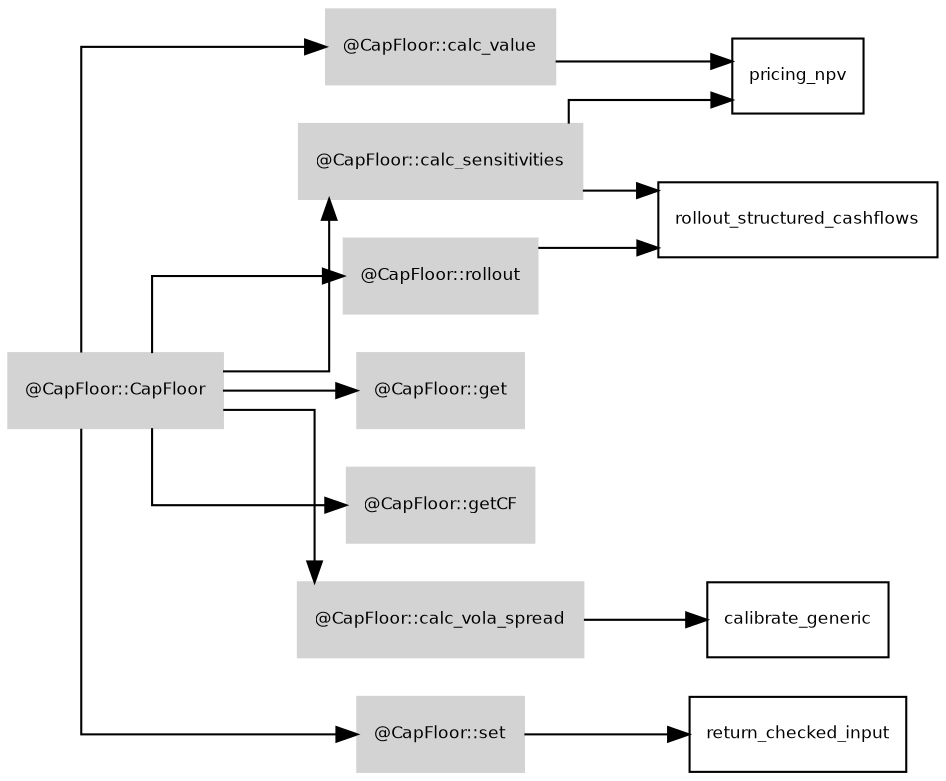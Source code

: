 digraph G {
	fontname = "Bitstream Vera Sans"
	fontsize = 8
	node [
		fontname = "Bitstream Vera Sans"
		fontsize = 8
		shape = "record"
	]
	edge [
		fontname = "Bitstream Vera Sans"
		fontsize = 8
	]
	graph [splines=ortho];
	rankdir=LR;
	subgraph class_CapFloor {
		style=filled;
		node [style=filled,color=lightgrey];
		"@CapFloor::CapFloor" -> "@CapFloor::calc_sensitivities"
		"@CapFloor::CapFloor" -> "@CapFloor::calc_value"
		"@CapFloor::CapFloor" -> "@CapFloor::calc_vola_spread"
		"@CapFloor::CapFloor" -> "@CapFloor::get"
		"@CapFloor::CapFloor" -> "@CapFloor::getCF"
		"@CapFloor::CapFloor" -> "@CapFloor::rollout"
		"@CapFloor::CapFloor" -> "@CapFloor::set"
		label = "@CapFloor";
	}
"@CapFloor::calc_sensitivities" 	 -> 	 "pricing_npv"
"@CapFloor::calc_sensitivities" 	 -> 	 "rollout_structured_cashflows"
"@CapFloor::calc_value" 	 -> 	 "pricing_npv"
"@CapFloor::calc_vola_spread" 	 -> 	 "calibrate_generic"
"@CapFloor::rollout" 	 -> 	 "rollout_structured_cashflows"
"@CapFloor::set" 	 -> 	 "return_checked_input"
}
